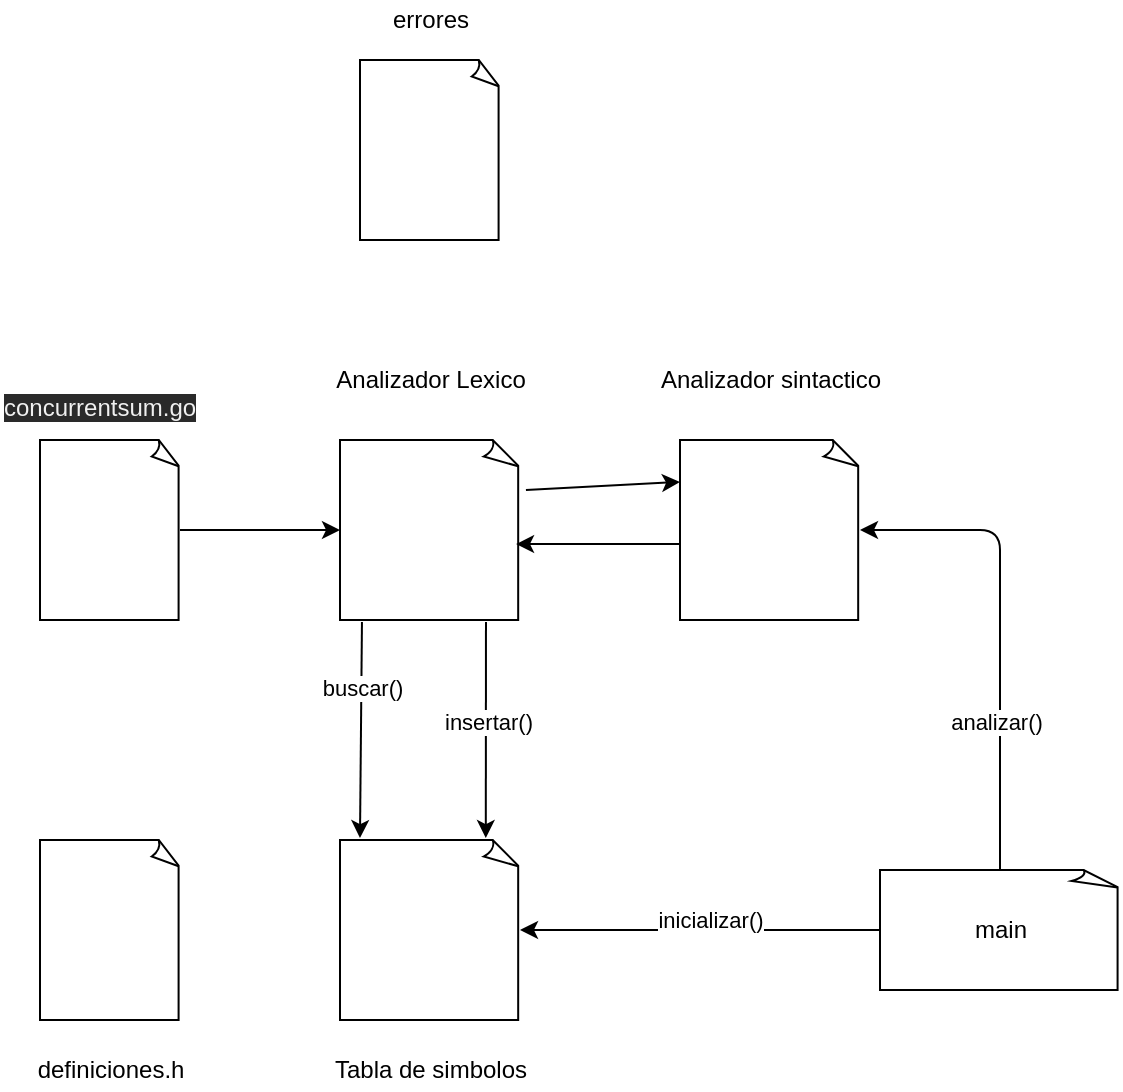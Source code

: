 <mxfile>
    <diagram id="gcCrnvNMHyPeWrkJVDSQ" name="Page-1">
        <mxGraphModel dx="1020" dy="971" grid="1" gridSize="10" guides="1" tooltips="1" connect="1" arrows="1" fold="1" page="1" pageScale="1" pageWidth="827" pageHeight="1169" math="0" shadow="0">
            <root>
                <mxCell id="0"/>
                <mxCell id="1" parent="0"/>
                <mxCell id="6" style="edgeStyle=none;html=1;exitX=1;exitY=0.5;exitDx=0;exitDy=0;exitPerimeter=0;entryX=0;entryY=0.5;entryDx=0;entryDy=0;entryPerimeter=0;" edge="1" parent="1" source="2" target="5">
                    <mxGeometry relative="1" as="geometry"/>
                </mxCell>
                <mxCell id="2" value="" style="whiteSpace=wrap;html=1;shape=mxgraph.basic.document" vertex="1" parent="1">
                    <mxGeometry x="80" y="260" width="70" height="90" as="geometry"/>
                </mxCell>
                <mxCell id="3" value="&lt;meta charset=&quot;utf-8&quot;&gt;&lt;span style=&quot;color: rgb(240, 240, 240); font-family: helvetica; font-size: 12px; font-style: normal; font-weight: 400; letter-spacing: normal; text-align: center; text-indent: 0px; text-transform: none; word-spacing: 0px; background-color: rgb(42, 42, 42); display: inline; float: none;&quot;&gt;concurrentsum.go&lt;/span&gt;" style="text;whiteSpace=wrap;html=1;" vertex="1" parent="1">
                    <mxGeometry x="60" y="230" width="110" height="30" as="geometry"/>
                </mxCell>
                <mxCell id="9" style="edgeStyle=none;html=1;entryX=0;entryY=0.233;entryDx=0;entryDy=0;entryPerimeter=0;exitX=1.033;exitY=0.278;exitDx=0;exitDy=0;exitPerimeter=0;" edge="1" parent="1" source="5" target="8">
                    <mxGeometry relative="1" as="geometry">
                        <Array as="points"/>
                    </mxGeometry>
                </mxCell>
                <mxCell id="5" value="" style="whiteSpace=wrap;html=1;shape=mxgraph.basic.document" vertex="1" parent="1">
                    <mxGeometry x="230" y="260" width="90" height="90" as="geometry"/>
                </mxCell>
                <mxCell id="14" style="edgeStyle=none;html=1;entryX=0.111;entryY=-0.011;entryDx=0;entryDy=0;entryPerimeter=0;exitX=0.122;exitY=1.011;exitDx=0;exitDy=0;exitPerimeter=0;" edge="1" parent="1" source="5" target="13">
                    <mxGeometry relative="1" as="geometry">
                        <mxPoint x="275" y="350" as="sourcePoint"/>
                        <Array as="points"/>
                    </mxGeometry>
                </mxCell>
                <mxCell id="21" value="buscar()" style="edgeLabel;html=1;align=center;verticalAlign=middle;resizable=0;points=[];" vertex="1" connectable="0" parent="14">
                    <mxGeometry x="-0.085" y="1" relative="1" as="geometry">
                        <mxPoint x="-1" y="-17" as="offset"/>
                    </mxGeometry>
                </mxCell>
                <mxCell id="7" value="Analizador Lexico" style="text;html=1;align=center;verticalAlign=middle;resizable=0;points=[];autosize=1;strokeColor=none;fillColor=none;" vertex="1" parent="1">
                    <mxGeometry x="220" y="220" width="110" height="20" as="geometry"/>
                </mxCell>
                <mxCell id="11" style="edgeStyle=none;html=1;exitX=0;exitY=0.578;exitDx=0;exitDy=0;exitPerimeter=0;entryX=0.978;entryY=0.578;entryDx=0;entryDy=0;entryPerimeter=0;" edge="1" parent="1" source="8" target="5">
                    <mxGeometry relative="1" as="geometry"/>
                </mxCell>
                <mxCell id="8" value="" style="whiteSpace=wrap;html=1;shape=mxgraph.basic.document" vertex="1" parent="1">
                    <mxGeometry x="400" y="260" width="90" height="90" as="geometry"/>
                </mxCell>
                <mxCell id="12" value="Analizador sintactico" style="text;html=1;align=center;verticalAlign=middle;resizable=0;points=[];autosize=1;strokeColor=none;fillColor=none;" vertex="1" parent="1">
                    <mxGeometry x="380" y="220" width="130" height="20" as="geometry"/>
                </mxCell>
                <mxCell id="13" value="" style="whiteSpace=wrap;html=1;shape=mxgraph.basic.document" vertex="1" parent="1">
                    <mxGeometry x="230" y="460" width="90" height="90" as="geometry"/>
                </mxCell>
                <mxCell id="15" value="Tabla de simbolos" style="text;html=1;align=center;verticalAlign=middle;resizable=0;points=[];autosize=1;strokeColor=none;fillColor=none;" vertex="1" parent="1">
                    <mxGeometry x="220" y="565" width="110" height="20" as="geometry"/>
                </mxCell>
                <mxCell id="16" value="" style="whiteSpace=wrap;html=1;shape=mxgraph.basic.document" vertex="1" parent="1">
                    <mxGeometry x="80" y="460" width="70" height="90" as="geometry"/>
                </mxCell>
                <mxCell id="17" value="definiciones.h" style="text;html=1;align=center;verticalAlign=middle;resizable=0;points=[];autosize=1;strokeColor=none;fillColor=none;" vertex="1" parent="1">
                    <mxGeometry x="70" y="565" width="90" height="20" as="geometry"/>
                </mxCell>
                <mxCell id="20" style="edgeStyle=none;html=1;exitX=0;exitY=0.5;exitDx=0;exitDy=0;exitPerimeter=0;entryX=1;entryY=0.5;entryDx=0;entryDy=0;entryPerimeter=0;" edge="1" parent="1" source="18" target="13">
                    <mxGeometry relative="1" as="geometry"/>
                </mxCell>
                <mxCell id="22" value="inicializar()" style="edgeLabel;html=1;align=center;verticalAlign=middle;resizable=0;points=[];" vertex="1" connectable="0" parent="20">
                    <mxGeometry x="-0.05" y="2" relative="1" as="geometry">
                        <mxPoint y="-7" as="offset"/>
                    </mxGeometry>
                </mxCell>
                <mxCell id="23" style="edgeStyle=none;html=1;exitX=0.5;exitY=0;exitDx=0;exitDy=0;exitPerimeter=0;entryX=1;entryY=0.5;entryDx=0;entryDy=0;entryPerimeter=0;" edge="1" parent="1" source="18" target="8">
                    <mxGeometry relative="1" as="geometry">
                        <Array as="points">
                            <mxPoint x="560" y="305"/>
                        </Array>
                    </mxGeometry>
                </mxCell>
                <mxCell id="24" value="analizar()" style="edgeLabel;html=1;align=center;verticalAlign=middle;resizable=0;points=[];" vertex="1" connectable="0" parent="23">
                    <mxGeometry x="-0.383" y="2" relative="1" as="geometry">
                        <mxPoint as="offset"/>
                    </mxGeometry>
                </mxCell>
                <mxCell id="18" value="" style="whiteSpace=wrap;html=1;shape=mxgraph.basic.document" vertex="1" parent="1">
                    <mxGeometry x="500" y="475" width="120" height="60" as="geometry"/>
                </mxCell>
                <mxCell id="19" value="main" style="text;html=1;align=center;verticalAlign=middle;resizable=0;points=[];autosize=1;strokeColor=none;fillColor=none;" vertex="1" parent="1">
                    <mxGeometry x="540" y="495" width="40" height="20" as="geometry"/>
                </mxCell>
                <mxCell id="26" style="edgeStyle=none;html=1;entryX=0.81;entryY=-0.011;entryDx=0;entryDy=0;entryPerimeter=0;exitX=0.811;exitY=1.011;exitDx=0;exitDy=0;exitPerimeter=0;" edge="1" parent="1" source="5" target="13">
                    <mxGeometry relative="1" as="geometry">
                        <mxPoint x="300" y="380" as="sourcePoint"/>
                        <mxPoint x="300" y="460" as="targetPoint"/>
                    </mxGeometry>
                </mxCell>
                <mxCell id="27" value="insertar()" style="edgeLabel;html=1;align=center;verticalAlign=middle;resizable=0;points=[];" vertex="1" connectable="0" parent="26">
                    <mxGeometry x="-0.085" y="1" relative="1" as="geometry">
                        <mxPoint as="offset"/>
                    </mxGeometry>
                </mxCell>
                <mxCell id="28" value="" style="whiteSpace=wrap;html=1;shape=mxgraph.basic.document" vertex="1" parent="1">
                    <mxGeometry x="240" y="70" width="70" height="90" as="geometry"/>
                </mxCell>
                <mxCell id="29" value="errores" style="text;html=1;align=center;verticalAlign=middle;resizable=0;points=[];autosize=1;strokeColor=none;fillColor=none;" vertex="1" parent="1">
                    <mxGeometry x="250" y="40" width="50" height="20" as="geometry"/>
                </mxCell>
            </root>
        </mxGraphModel>
    </diagram>
</mxfile>